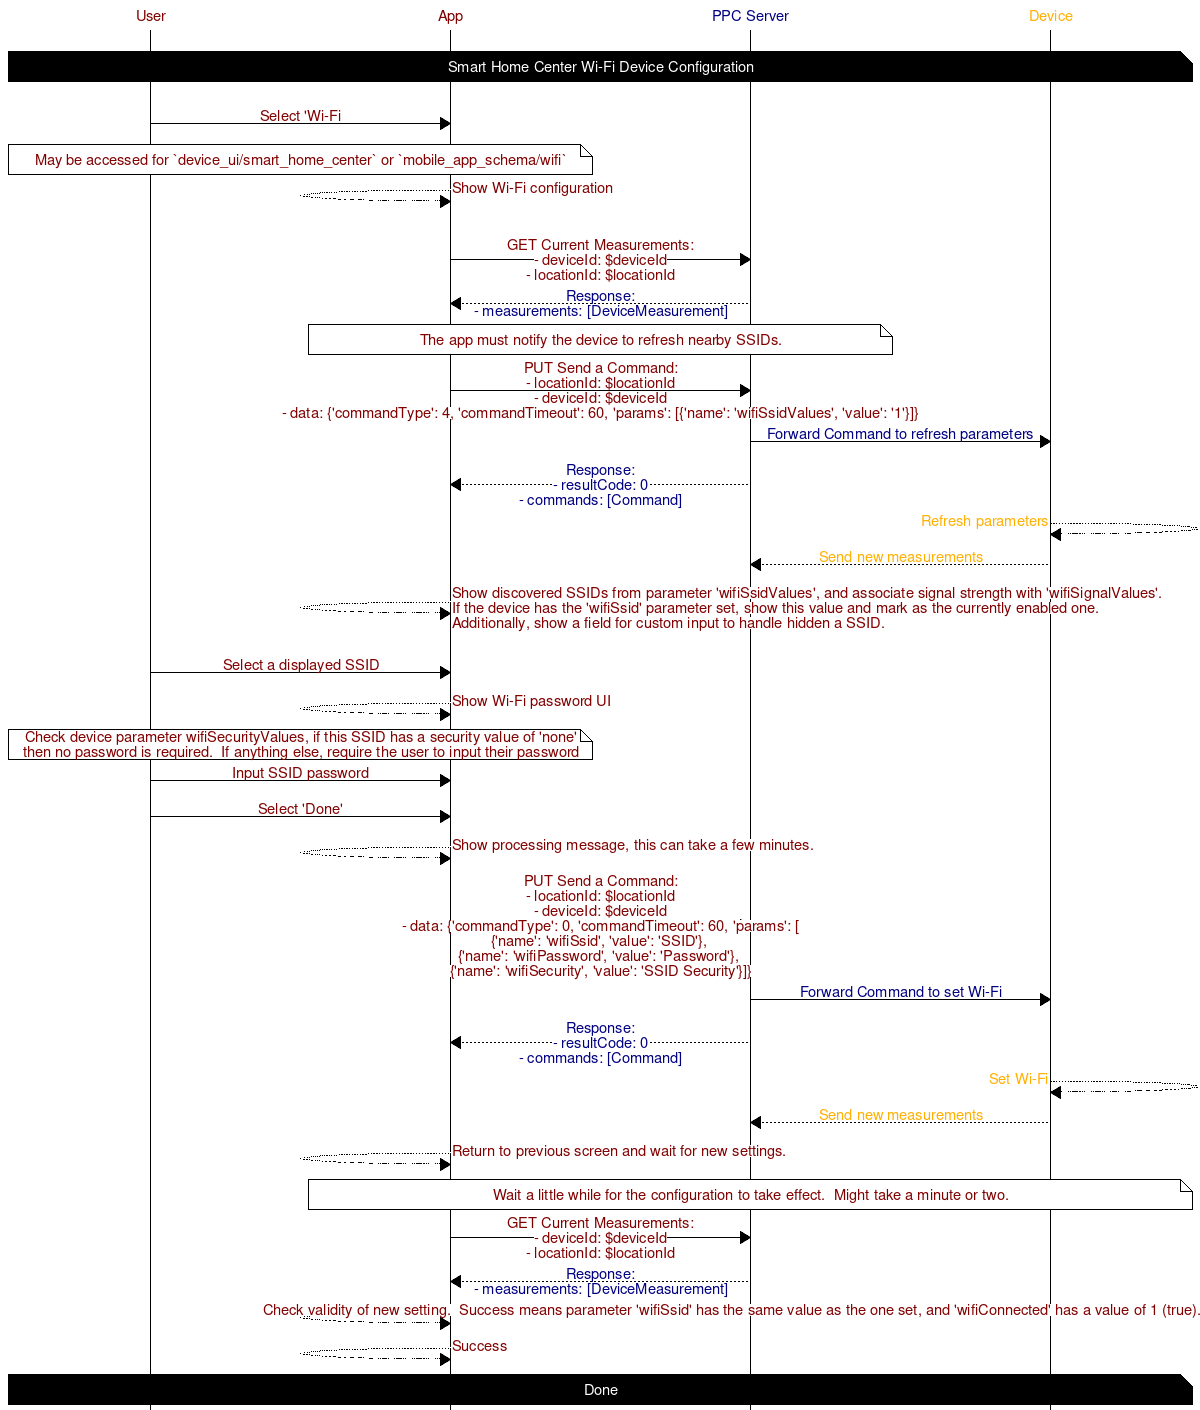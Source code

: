 # Device Configuration - Smart Home Center Wi-Fi
# - Configuring Smart Home Center Wi-Fi
# - Wi-Fi configuration is part of the Device Onboarding sequence, and may also be done from the device UI.  Apps provide the same UI in both instances.
# - For list of all API request that take place when presenting this device UI, see 'device_ui/smart_home_center'.

msc {
	hscale = "2";

	user [label="User", textcolour="maroon", arctextcolour="maroon"],
	app [label="App", textcolour="maroon", arctextcolour="maroon"],
	server [label="PPC Server", textcolour="navy", arctextcolour="navy"],
	device [label="Device", textcolour="orange", arctextcolour="orange"];
	|||;
	user note device [label="Smart Home Center Wi-Fi Device Configuration", textbgcolor="black", textcolor="white"];
	|||;

	# Open Wi-Fi configuration
	user => app [label="Select 'Wi-Fi"];
	user note app [label="May be accessed for `device_ui/smart_home_center` or `mobile_app_schema/wifi`"];
	app << app [label="Show Wi-Fi configuration"];
	|||;

	# Display discovered SSIDs
	app => server [label="GET Current Measurements:\n- deviceId: $deviceId\n- locationId: $locationId"];
	app << server [label="Response:\n- measurements: [DeviceMeasurement]"];
	app note server [label="The app must notify the device to refresh nearby SSIDs."];
	app => server [label="PUT Send a Command:\n- locationId: $locationId\n- deviceId: $deviceId\n- data: {'commandType': 4, 'commandTimeout': 60, 'params': [{'name': 'wifiSsidValues', 'value': '1'}]}"];
	server => device [label="Forward Command to refresh parameters"];
	app << server [label="Response:\n- resultCode: 0\n- commands: [Command]"];
	device >> device [label="Refresh parameters"];
	server << device [label="Send new measurements"];
	app << app [label="Show discovered SSIDs from parameter 'wifiSsidValues', and associate signal strength with 'wifiSignalValues'.\nIf the device has the 'wifiSsid' parameter set, show this value and mark as the currently enabled one.\nAdditionally, show a field for custom input to handle hidden a SSID."];
	|||;

	# Set new SSID
	user => app [label="Select a displayed SSID"];
	app << app [label="Show Wi-Fi password UI"];
	user note app [label="Check device parameter wifiSecurityValues, if this SSID has a security value of 'none' then no password is required.  If anything else, require the user to input their password"];
	user => app [label="Input SSID password"];
	user => app [label="Select 'Done'"];
	app << app [label="Show processing message, this can take a few minutes."];
	app => server [label="PUT Send a Command:\n- locationId: $locationId\n- deviceId: $deviceId\n- data: {'commandType': 0, 'commandTimeout': 60, 'params': [\n{'name': 'wifiSsid', 'value': 'SSID'}, \n{'name': 'wifiPassword', 'value': 'Password'}, \n{'name': 'wifiSecurity', 'value': 'SSID Security'}]}"];
	server => device [label="Forward Command to set Wi-Fi"];
	app << server [label="Response:\n- resultCode: 0\n- commands: [Command]"];
	device >> device [label="Set Wi-Fi"];
	server << device [label="Send new measurements"];

	# Validate settings
	app << app [label="Return to previous screen and wait for new settings."];
	app note device [label="Wait a little while for the configuration to take effect.  Might take a minute or two."];
	app => server [label="GET Current Measurements:\n- deviceId: $deviceId\n- locationId: $locationId"];
	app << server [label="Response:\n- measurements: [DeviceMeasurement]"];
	app << app [label="Check validity of new setting.  Success means parameter 'wifiSsid' has the same value as the one set, and 'wifiConnected' has a value of 1 (true)."];
	app << app [label="Success"];

	user note device [label="Done", textbgcolor="black", textcolor="white"];
}
